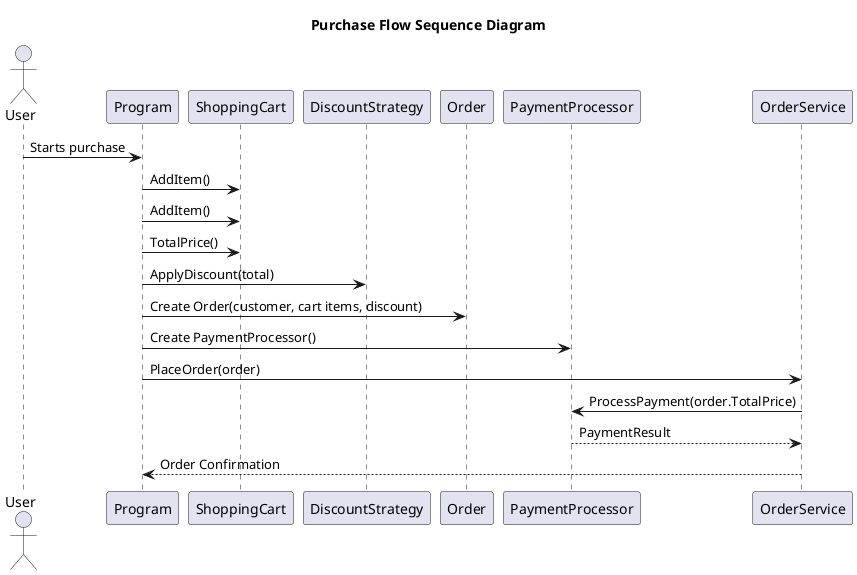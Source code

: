 @startuml
title Purchase Flow Sequence Diagram

actor User

participant Program
participant ShoppingCart
participant DiscountStrategy
participant Order
participant PaymentProcessor
participant OrderService

User -> Program : Starts purchase
Program -> ShoppingCart : AddItem()
Program -> ShoppingCart : AddItem()

Program -> ShoppingCart : TotalPrice()
Program -> DiscountStrategy : ApplyDiscount(total)

Program -> Order : Create Order(customer, cart items, discount)
Program -> PaymentProcessor : Create PaymentProcessor()

Program -> OrderService : PlaceOrder(order)
OrderService -> PaymentProcessor : ProcessPayment(order.TotalPrice)
PaymentProcessor --> OrderService : PaymentResult

OrderService --> Program : Order Confirmation

@enduml
